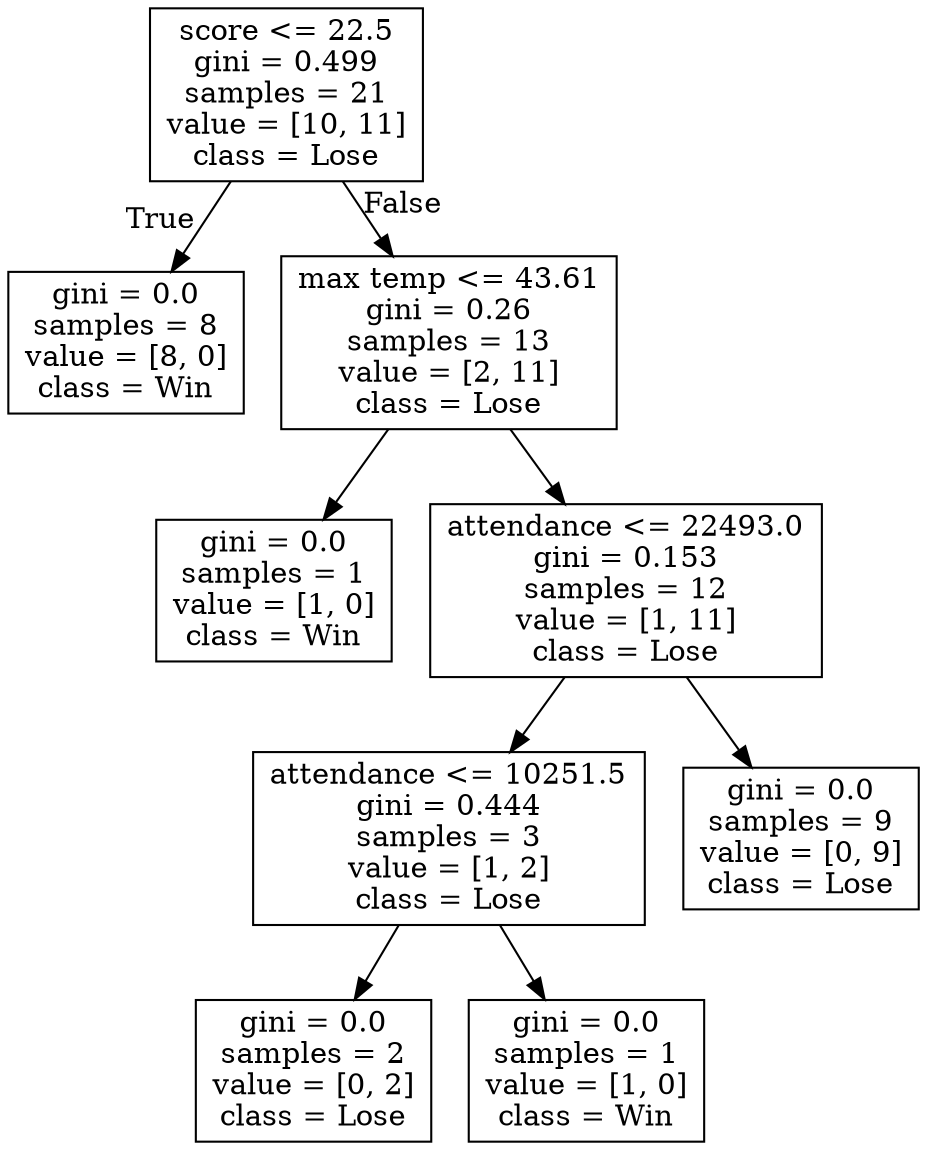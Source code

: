 digraph Tree {
node [shape=box] ;
0 [label="score <= 22.5\ngini = 0.499\nsamples = 21\nvalue = [10, 11]\nclass = Lose"] ;
1 [label="gini = 0.0\nsamples = 8\nvalue = [8, 0]\nclass = Win"] ;
0 -> 1 [labeldistance=2.5, labelangle=45, headlabel="True"] ;
2 [label="max temp <= 43.61\ngini = 0.26\nsamples = 13\nvalue = [2, 11]\nclass = Lose"] ;
0 -> 2 [labeldistance=2.5, labelangle=-45, headlabel="False"] ;
3 [label="gini = 0.0\nsamples = 1\nvalue = [1, 0]\nclass = Win"] ;
2 -> 3 ;
4 [label="attendance <= 22493.0\ngini = 0.153\nsamples = 12\nvalue = [1, 11]\nclass = Lose"] ;
2 -> 4 ;
5 [label="attendance <= 10251.5\ngini = 0.444\nsamples = 3\nvalue = [1, 2]\nclass = Lose"] ;
4 -> 5 ;
6 [label="gini = 0.0\nsamples = 2\nvalue = [0, 2]\nclass = Lose"] ;
5 -> 6 ;
7 [label="gini = 0.0\nsamples = 1\nvalue = [1, 0]\nclass = Win"] ;
5 -> 7 ;
8 [label="gini = 0.0\nsamples = 9\nvalue = [0, 9]\nclass = Lose"] ;
4 -> 8 ;
}